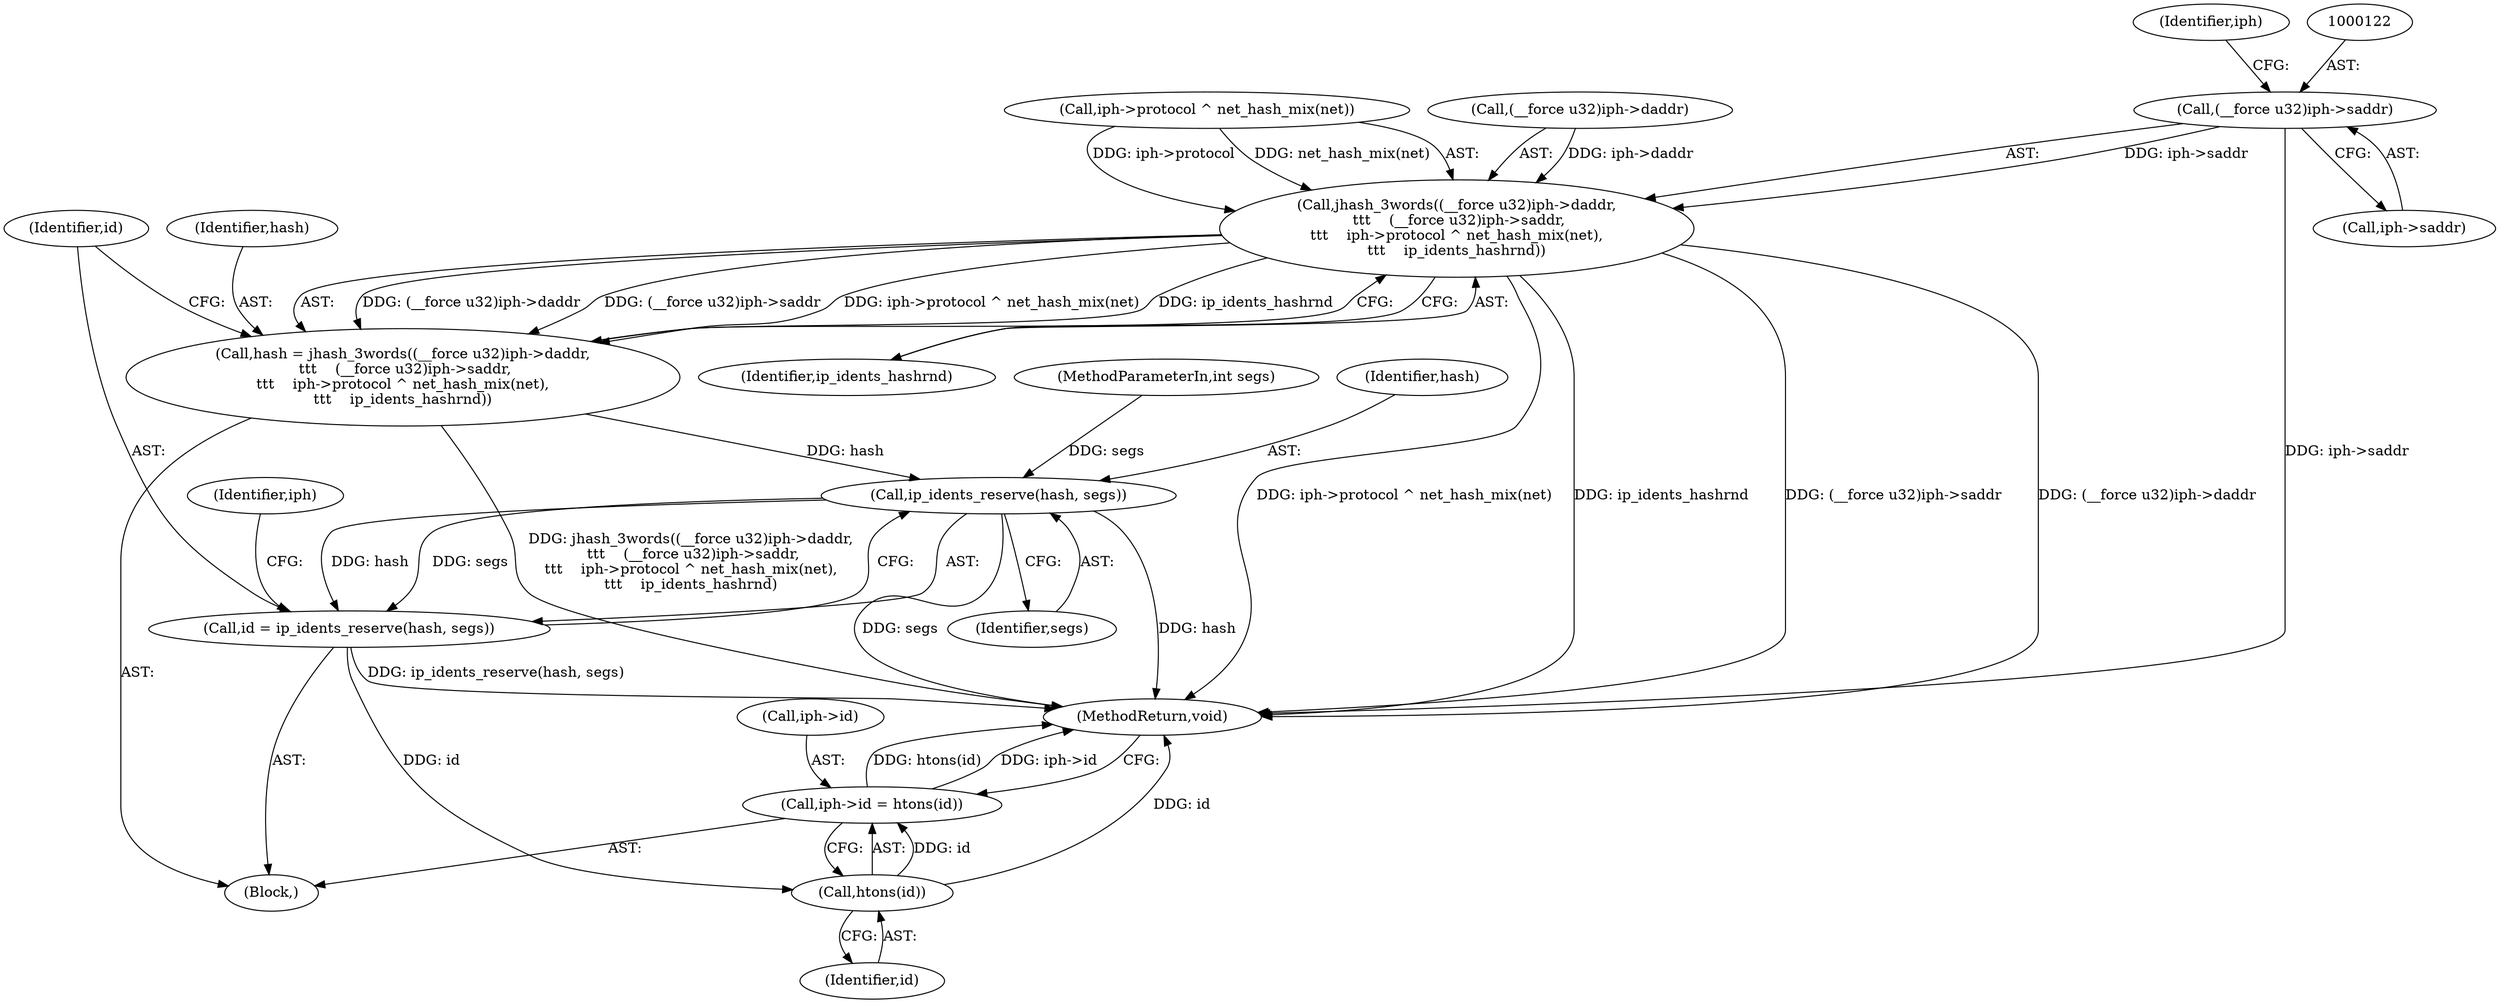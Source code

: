 digraph "1_linux_df453700e8d81b1bdafdf684365ee2b9431fb702@pointer" {
"1000121" [label="(Call,(__force u32)iph->saddr)"];
"1000115" [label="(Call,jhash_3words((__force u32)iph->daddr,\n \t\t\t    (__force u32)iph->saddr,\n\t\t\t    iph->protocol ^ net_hash_mix(net),\n\t\t\t    ip_idents_hashrnd))"];
"1000113" [label="(Call,hash = jhash_3words((__force u32)iph->daddr,\n \t\t\t    (__force u32)iph->saddr,\n\t\t\t    iph->protocol ^ net_hash_mix(net),\n\t\t\t    ip_idents_hashrnd))"];
"1000135" [label="(Call,ip_idents_reserve(hash, segs))"];
"1000133" [label="(Call,id = ip_idents_reserve(hash, segs))"];
"1000142" [label="(Call,htons(id))"];
"1000138" [label="(Call,iph->id = htons(id))"];
"1000121" [label="(Call,(__force u32)iph->saddr)"];
"1000138" [label="(Call,iph->id = htons(id))"];
"1000104" [label="(Block,)"];
"1000126" [label="(Call,iph->protocol ^ net_hash_mix(net))"];
"1000114" [label="(Identifier,hash)"];
"1000113" [label="(Call,hash = jhash_3words((__force u32)iph->daddr,\n \t\t\t    (__force u32)iph->saddr,\n\t\t\t    iph->protocol ^ net_hash_mix(net),\n\t\t\t    ip_idents_hashrnd))"];
"1000132" [label="(Identifier,ip_idents_hashrnd)"];
"1000103" [label="(MethodParameterIn,int segs)"];
"1000115" [label="(Call,jhash_3words((__force u32)iph->daddr,\n \t\t\t    (__force u32)iph->saddr,\n\t\t\t    iph->protocol ^ net_hash_mix(net),\n\t\t\t    ip_idents_hashrnd))"];
"1000140" [label="(Identifier,iph)"];
"1000116" [label="(Call,(__force u32)iph->daddr)"];
"1000137" [label="(Identifier,segs)"];
"1000135" [label="(Call,ip_idents_reserve(hash, segs))"];
"1000133" [label="(Call,id = ip_idents_reserve(hash, segs))"];
"1000136" [label="(Identifier,hash)"];
"1000144" [label="(MethodReturn,void)"];
"1000142" [label="(Call,htons(id))"];
"1000139" [label="(Call,iph->id)"];
"1000123" [label="(Call,iph->saddr)"];
"1000143" [label="(Identifier,id)"];
"1000128" [label="(Identifier,iph)"];
"1000134" [label="(Identifier,id)"];
"1000121" -> "1000115"  [label="AST: "];
"1000121" -> "1000123"  [label="CFG: "];
"1000122" -> "1000121"  [label="AST: "];
"1000123" -> "1000121"  [label="AST: "];
"1000128" -> "1000121"  [label="CFG: "];
"1000121" -> "1000144"  [label="DDG: iph->saddr"];
"1000121" -> "1000115"  [label="DDG: iph->saddr"];
"1000115" -> "1000113"  [label="AST: "];
"1000115" -> "1000132"  [label="CFG: "];
"1000116" -> "1000115"  [label="AST: "];
"1000126" -> "1000115"  [label="AST: "];
"1000132" -> "1000115"  [label="AST: "];
"1000113" -> "1000115"  [label="CFG: "];
"1000115" -> "1000144"  [label="DDG: iph->protocol ^ net_hash_mix(net)"];
"1000115" -> "1000144"  [label="DDG: ip_idents_hashrnd"];
"1000115" -> "1000144"  [label="DDG: (__force u32)iph->saddr"];
"1000115" -> "1000144"  [label="DDG: (__force u32)iph->daddr"];
"1000115" -> "1000113"  [label="DDG: (__force u32)iph->daddr"];
"1000115" -> "1000113"  [label="DDG: (__force u32)iph->saddr"];
"1000115" -> "1000113"  [label="DDG: iph->protocol ^ net_hash_mix(net)"];
"1000115" -> "1000113"  [label="DDG: ip_idents_hashrnd"];
"1000116" -> "1000115"  [label="DDG: iph->daddr"];
"1000126" -> "1000115"  [label="DDG: iph->protocol"];
"1000126" -> "1000115"  [label="DDG: net_hash_mix(net)"];
"1000113" -> "1000104"  [label="AST: "];
"1000114" -> "1000113"  [label="AST: "];
"1000134" -> "1000113"  [label="CFG: "];
"1000113" -> "1000144"  [label="DDG: jhash_3words((__force u32)iph->daddr,\n \t\t\t    (__force u32)iph->saddr,\n\t\t\t    iph->protocol ^ net_hash_mix(net),\n\t\t\t    ip_idents_hashrnd)"];
"1000113" -> "1000135"  [label="DDG: hash"];
"1000135" -> "1000133"  [label="AST: "];
"1000135" -> "1000137"  [label="CFG: "];
"1000136" -> "1000135"  [label="AST: "];
"1000137" -> "1000135"  [label="AST: "];
"1000133" -> "1000135"  [label="CFG: "];
"1000135" -> "1000144"  [label="DDG: hash"];
"1000135" -> "1000144"  [label="DDG: segs"];
"1000135" -> "1000133"  [label="DDG: hash"];
"1000135" -> "1000133"  [label="DDG: segs"];
"1000103" -> "1000135"  [label="DDG: segs"];
"1000133" -> "1000104"  [label="AST: "];
"1000134" -> "1000133"  [label="AST: "];
"1000140" -> "1000133"  [label="CFG: "];
"1000133" -> "1000144"  [label="DDG: ip_idents_reserve(hash, segs)"];
"1000133" -> "1000142"  [label="DDG: id"];
"1000142" -> "1000138"  [label="AST: "];
"1000142" -> "1000143"  [label="CFG: "];
"1000143" -> "1000142"  [label="AST: "];
"1000138" -> "1000142"  [label="CFG: "];
"1000142" -> "1000144"  [label="DDG: id"];
"1000142" -> "1000138"  [label="DDG: id"];
"1000138" -> "1000104"  [label="AST: "];
"1000139" -> "1000138"  [label="AST: "];
"1000144" -> "1000138"  [label="CFG: "];
"1000138" -> "1000144"  [label="DDG: htons(id)"];
"1000138" -> "1000144"  [label="DDG: iph->id"];
}
